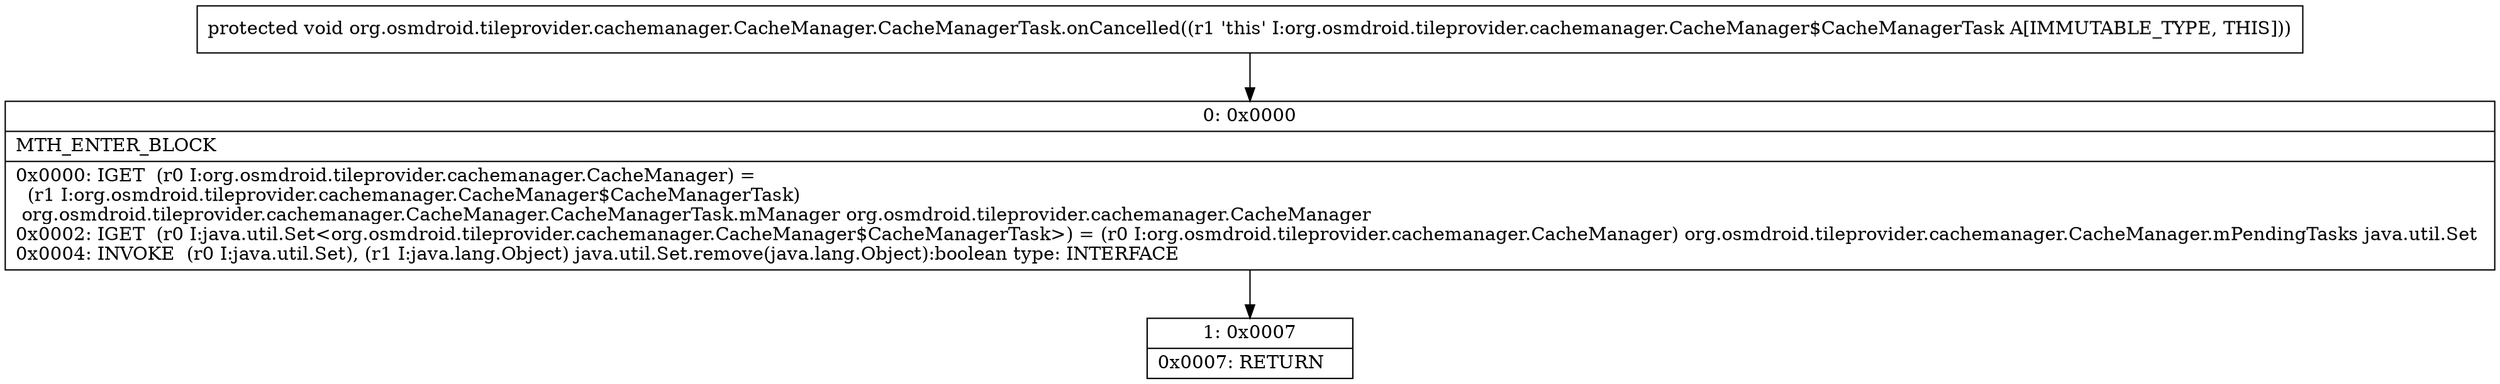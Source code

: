 digraph "CFG fororg.osmdroid.tileprovider.cachemanager.CacheManager.CacheManagerTask.onCancelled()V" {
Node_0 [shape=record,label="{0\:\ 0x0000|MTH_ENTER_BLOCK\l|0x0000: IGET  (r0 I:org.osmdroid.tileprovider.cachemanager.CacheManager) = \l  (r1 I:org.osmdroid.tileprovider.cachemanager.CacheManager$CacheManagerTask)\l org.osmdroid.tileprovider.cachemanager.CacheManager.CacheManagerTask.mManager org.osmdroid.tileprovider.cachemanager.CacheManager \l0x0002: IGET  (r0 I:java.util.Set\<org.osmdroid.tileprovider.cachemanager.CacheManager$CacheManagerTask\>) = (r0 I:org.osmdroid.tileprovider.cachemanager.CacheManager) org.osmdroid.tileprovider.cachemanager.CacheManager.mPendingTasks java.util.Set \l0x0004: INVOKE  (r0 I:java.util.Set), (r1 I:java.lang.Object) java.util.Set.remove(java.lang.Object):boolean type: INTERFACE \l}"];
Node_1 [shape=record,label="{1\:\ 0x0007|0x0007: RETURN   \l}"];
MethodNode[shape=record,label="{protected void org.osmdroid.tileprovider.cachemanager.CacheManager.CacheManagerTask.onCancelled((r1 'this' I:org.osmdroid.tileprovider.cachemanager.CacheManager$CacheManagerTask A[IMMUTABLE_TYPE, THIS])) }"];
MethodNode -> Node_0;
Node_0 -> Node_1;
}

